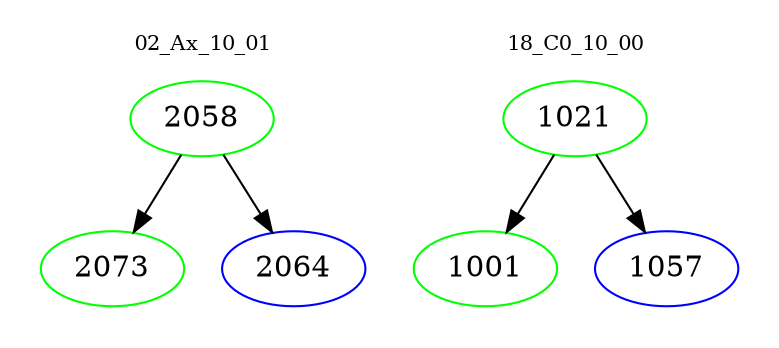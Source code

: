 digraph{
subgraph cluster_0 {
color = white
label = "02_Ax_10_01";
fontsize=10;
T0_2058 [label="2058", color="green"]
T0_2058 -> T0_2073 [color="black"]
T0_2073 [label="2073", color="green"]
T0_2058 -> T0_2064 [color="black"]
T0_2064 [label="2064", color="blue"]
}
subgraph cluster_1 {
color = white
label = "18_C0_10_00";
fontsize=10;
T1_1021 [label="1021", color="green"]
T1_1021 -> T1_1001 [color="black"]
T1_1001 [label="1001", color="green"]
T1_1021 -> T1_1057 [color="black"]
T1_1057 [label="1057", color="blue"]
}
}
